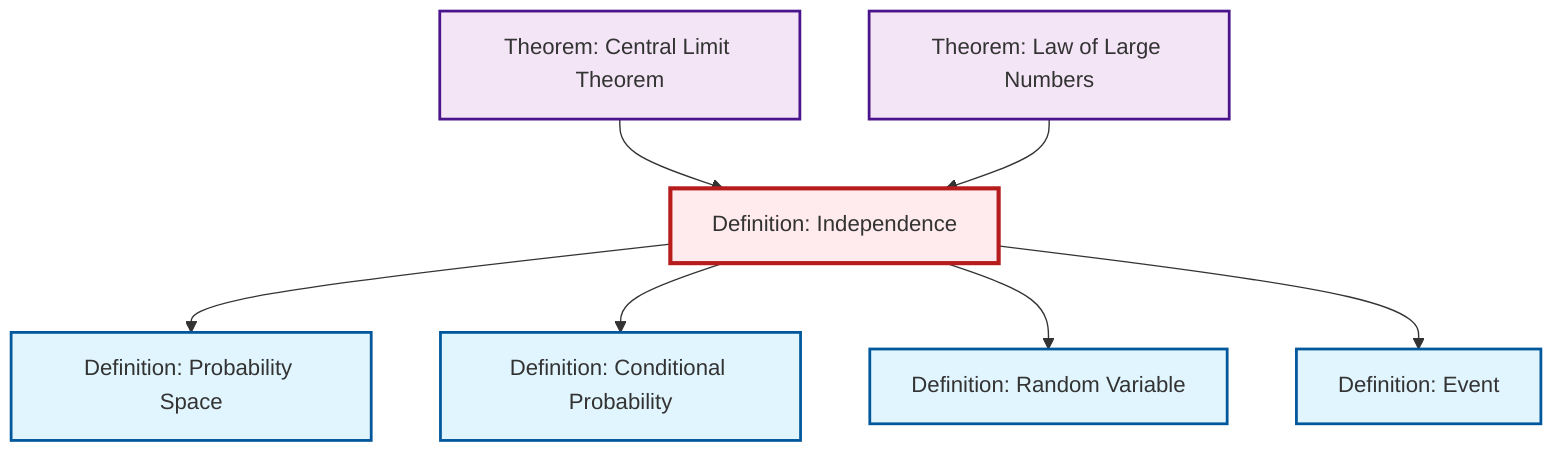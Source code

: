 graph TD
    classDef definition fill:#e1f5fe,stroke:#01579b,stroke-width:2px
    classDef theorem fill:#f3e5f5,stroke:#4a148c,stroke-width:2px
    classDef axiom fill:#fff3e0,stroke:#e65100,stroke-width:2px
    classDef example fill:#e8f5e9,stroke:#1b5e20,stroke-width:2px
    classDef current fill:#ffebee,stroke:#b71c1c,stroke-width:3px
    def-random-variable["Definition: Random Variable"]:::definition
    thm-law-of-large-numbers["Theorem: Law of Large Numbers"]:::theorem
    def-probability-space["Definition: Probability Space"]:::definition
    def-event["Definition: Event"]:::definition
    def-conditional-probability["Definition: Conditional Probability"]:::definition
    def-independence["Definition: Independence"]:::definition
    thm-central-limit["Theorem: Central Limit Theorem"]:::theorem
    def-independence --> def-probability-space
    def-independence --> def-conditional-probability
    thm-central-limit --> def-independence
    thm-law-of-large-numbers --> def-independence
    def-independence --> def-random-variable
    def-independence --> def-event
    class def-independence current
